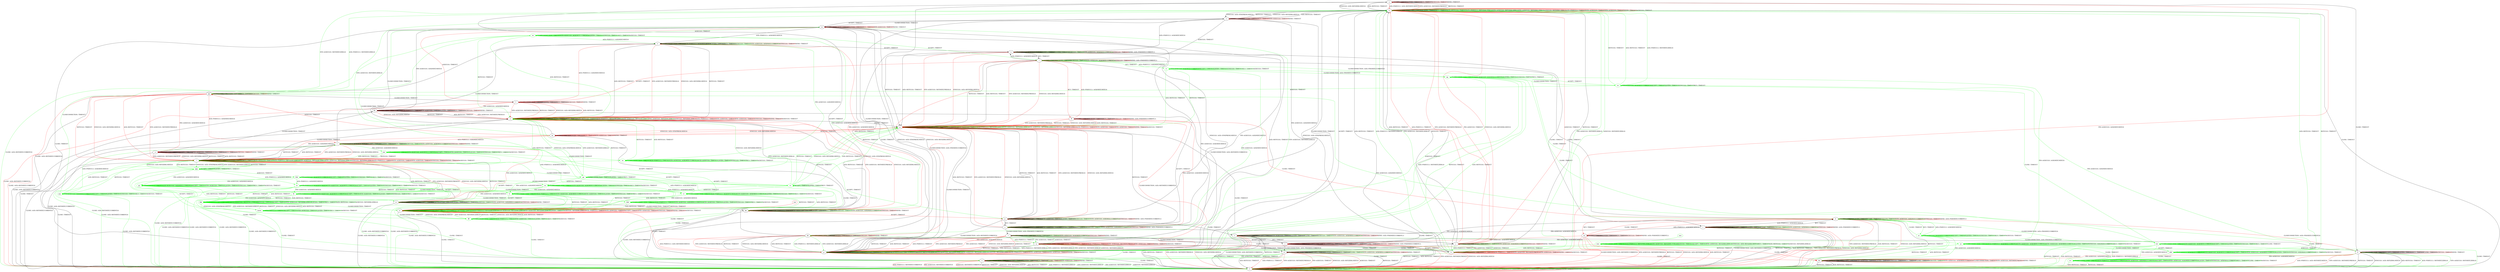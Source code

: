 digraph "" {
	graph ["Incoming time"=0.528439998626709,
		"Outgoing time"=0.7380566596984863,
		Output="{'States': 67, 'Transitions': 925, 'Filename': '../results/tcp_rerun/TCP_Windows8_Server-TCP_Linux_Server-1.dot'}",
		Reference="{'States': 39, 'Transitions': 495, 'Filename': '../subjects/tcp/TCP_Windows8_Server.dot'}",
		Solver=yices,
		Updated="{'States': 58, 'Transitions': 685, 'Filename': '../subjects/tcp/TCP_Linux_Server.dot'}",
		"f-measure"=0.4959349593495935,
		precision=0.41496598639455784,
		recall=0.6161616161616161
	];
	a -> a	[key=0,
		label="ACCEPT / TIMEOUT"];
	a -> a	[key=1,
		label="LISTEN / TIMEOUT"];
	a -> a	[key=2,
		label="RCV / TIMEOUT"];
	a -> a	[key=3,
		label="ACK(V,V,0) / TIMEOUT"];
	a -> a	[key=4,
		color=red,
		label="SEND / TIMEOUT"];
	a -> b	[key=0,
		label="RST(V,V,0) / TIMEOUT"];
	a -> b	[key=1,
		label="SYN(V,V,0) / ACK+RST(ZERO,NEXT,0)"];
	a -> b	[key=2,
		label="ACK+RST(V,V,0) / TIMEOUT"];
	a -> b	[key=3,
		color=red,
		label="ACK+PSH(V,V,1) / ACK+RST(NEXT,NEXT,0)"];
	a -> b	[key=4,
		color=red,
		label="SYN+ACK(V,V,0) / RST(NEXT,FRESH,0)"];
	a -> h	[key=0,
		color=red,
		label="FIN+ACK(V,V,0) / ACK(NEXT,NEXT,0)"];
	a -> dd	[key=0,
		label="CLOSECONNECTION / TIMEOUT"];
	a -> ll	[key=0,
		label="CLOSE / TIMEOUT"];
	b -> b	[key=0,
		label="RST(V,V,0) / TIMEOUT"];
	b -> b	[key=1,
		label="ACCEPT / TIMEOUT"];
	b -> b	[key=2,
		label="LISTEN / TIMEOUT"];
	b -> b	[key=3,
		label="RCV / TIMEOUT"];
	b -> b	[key=4,
		label="ACK+RST(V,V,0) / TIMEOUT"];
	b -> b	[key=5,
		color=green,
		label="ACK+PSH(V,V,1) / RST(ZERO,ZERO,0)"];
	b -> b	[key=6,
		color=green,
		label="SYN+ACK(V,V,0) / RST(ZERO,ZERO,0)"];
	b -> b	[key=7,
		color=green,
		label="FIN+ACK(V,V,0) / RST(ZERO,ZERO,0)"];
	b -> b	[key=8,
		color=green,
		label="ACK(V,V,0) / RST(ZERO,ZERO,0)"];
	b -> b	[key=9,
		color=red,
		label="ACK+PSH(V,V,1) / TIMEOUT"];
	b -> b	[key=10,
		color=red,
		label="SYN+ACK(V,V,0) / TIMEOUT"];
	b -> b	[key=11,
		color=red,
		label="FIN+ACK(V,V,0) / TIMEOUT"];
	b -> b	[key=12,
		color=red,
		label="SEND / TIMEOUT"];
	b -> b	[key=13,
		color=red,
		label="ACK(V,V,0) / TIMEOUT"];
	b -> o	[key=0,
		label="SYN(V,V,0) / ACK+SYN(FRESH,NEXT,0)"];
	b -> ii	[key=0,
		label="CLOSE / TIMEOUT"];
	b -> jj	[key=0,
		label="CLOSECONNECTION / TIMEOUT"];
	c -> c	[key=0,
		label="CLOSECONNECTION / TIMEOUT"];
	c -> c	[key=1,
		label="LISTEN / TIMEOUT"];
	c -> c	[key=2,
		label="RCV / TIMEOUT"];
	c -> c	[key=3,
		color=green,
		label="SYN+ACK(V,V,0) / ACK(NEXT,CURRENT,0)"];
	c -> c	[key=4,
		color=green,
		label="SYN(V,V,0) / TIMEOUT"];
	c -> c	[key=5,
		color=red,
		label="SEND / TIMEOUT"];
	c -> d	[key=0,
		label="CLOSE / TIMEOUT"];
	c -> j	[key=0,
		label="ACCEPT / TIMEOUT"];
	c -> q	[key=0,
		color=green,
		label="ACK+PSH(V,V,1) / TIMEOUT"];
	c -> q	[key=1,
		color=green,
		label="FIN+ACK(V,V,0) / TIMEOUT"];
	c -> q	[key=2,
		color=green,
		label="ACK(V,V,0) / TIMEOUT"];
	c -> jj	[key=0,
		label="RST(V,V,0) / TIMEOUT"];
	c -> jj	[key=1,
		label="ACK+RST(V,V,0) / TIMEOUT"];
	c -> jj	[key=2,
		color=red,
		label="ACK+PSH(V,V,1) / TIMEOUT"];
	c -> jj	[key=3,
		color=red,
		label="SYN+ACK(V,V,0) / RST(NEXT,FRESH,0)"];
	c -> jj	[key=4,
		color=red,
		label="FIN+ACK(V,V,0) / TIMEOUT"];
	c -> jj	[key=5,
		color=red,
		label="SYN(V,V,0) / ACK+RST(ZERO,NEXT,0)"];
	c -> jj	[key=6,
		color=red,
		label="ACK(V,V,0) / TIMEOUT"];
	d -> d	[key=0,
		label="CLOSECONNECTION / TIMEOUT"];
	d -> d	[key=1,
		label="ACCEPT / TIMEOUT"];
	d -> d	[key=2,
		label="LISTEN / TIMEOUT"];
	d -> d	[key=3,
		label="RCV / TIMEOUT"];
	d -> d	[key=4,
		label="CLOSE / TIMEOUT"];
	d -> d	[key=5,
		color=green,
		label="SYN+ACK(V,V,0) / ACK(NEXT,CURRENT,0)"];
	d -> d	[key=6,
		color=green,
		label="SYN(V,V,0) / TIMEOUT"];
	d -> d	[key=7,
		color=red,
		label="SEND / TIMEOUT"];
	d -> x	[key=0,
		color=green,
		label="ACK+PSH(V,V,1) / TIMEOUT"];
	d -> x	[key=1,
		color=green,
		label="FIN+ACK(V,V,0) / TIMEOUT"];
	d -> x	[key=2,
		color=green,
		label="ACK(V,V,0) / TIMEOUT"];
	d -> ii	[key=0,
		label="RST(V,V,0) / TIMEOUT"];
	d -> ii	[key=1,
		label="ACK+RST(V,V,0) / TIMEOUT"];
	d -> ii	[key=2,
		color=red,
		label="ACK+PSH(V,V,1) / TIMEOUT"];
	d -> ii	[key=3,
		color=red,
		label="SYN+ACK(V,V,0) / RST(NEXT,FRESH,0)"];
	d -> ii	[key=4,
		color=red,
		label="FIN+ACK(V,V,0) / TIMEOUT"];
	d -> ii	[key=5,
		color=red,
		label="SYN(V,V,0) / ACK+RST(ZERO,NEXT,0)"];
	d -> ii	[key=6,
		color=red,
		label="ACK(V,V,0) / TIMEOUT"];
	e -> e	[key=0,
		label="CLOSECONNECTION / TIMEOUT"];
	e -> e	[key=1,
		label="ACK+PSH(V,V,1) / ACK(NEXT,NEXT,0)"];
	e -> e	[key=2,
		label="LISTEN / TIMEOUT"];
	e -> e	[key=3,
		label="RCV / TIMEOUT"];
	e -> e	[key=4,
		label="ACK(V,V,0) / TIMEOUT"];
	e -> e	[key=5,
		color=green,
		label="SYN+ACK(V,V,0) / ACK(NEXT,CURRENT,0)"];
	e -> e	[key=6,
		color=green,
		label="SYN(V,V,0) / TIMEOUT"];
	e -> e	[key=7,
		color=red,
		label="SEND / TIMEOUT"];
	e -> u	[key=0,
		label="ACCEPT / TIMEOUT"];
	e -> y	[key=0,
		label="RST(V,V,0) / TIMEOUT"];
	e -> y	[key=1,
		label="ACK+RST(V,V,0) / TIMEOUT"];
	e -> y	[key=2,
		color=red,
		label="SYN+ACK(V,V,0) / RST(NEXT,FRESH,0)"];
	e -> y	[key=3,
		color=red,
		label="SYN(V,V,0) / ACK+RST(ZERO,NEXT,0)"];
	e -> ii	[key=0,
		label="CLOSE / ACK+RST(NEXT,CURRENT,0)"];
	e -> kk	[key=0,
		color=red,
		label="FIN+ACK(V,V,0) / ACK(NEXT,NEXT,0)"];
	oo	[color=green];
	e -> oo	[key=0,
		color=green,
		label="FIN+ACK(V,V,0) / ACK(NEXT,NEXT,0)"];
	f -> e	[key=0,
		color=red,
		label="ACK+PSH(V,V,1) / ACK(NEXT,NEXT,0)"];
	f -> f	[key=0,
		label="CLOSECONNECTION / TIMEOUT"];
	f -> f	[key=1,
		label="LISTEN / TIMEOUT"];
	f -> f	[key=2,
		label="RCV / TIMEOUT"];
	f -> f	[key=3,
		label="ACK(V,V,0) / TIMEOUT"];
	f -> f	[key=4,
		color=red,
		label="SEND / TIMEOUT"];
	f -> i	[key=0,
		color=red,
		label="ACCEPT / TIMEOUT"];
	f -> y	[key=0,
		color=red,
		label="SYN+ACK(V,V,0) / RST(NEXT,FRESH,0)"];
	f -> y	[key=1,
		color=red,
		label="RST(V,V,0) / TIMEOUT"];
	f -> y	[key=2,
		color=red,
		label="SYN(V,V,0) / ACK+RST(ZERO,NEXT,0)"];
	f -> y	[key=3,
		color=red,
		label="ACK+RST(V,V,0) / TIMEOUT"];
	f -> bb	[key=0,
		color=red,
		label="FIN+ACK(V,V,0) / ACK(NEXT,NEXT,0)"];
	f -> ii	[key=0,
		color=red,
		label="CLOSE / ACK+RST(NEXT,CURRENT,0)"];
	g -> g	[key=0,
		label="RST(V,V,0) / TIMEOUT"];
	g -> g	[key=1,
		label="ACCEPT / TIMEOUT"];
	g -> g	[key=2,
		label="LISTEN / TIMEOUT"];
	g -> g	[key=3,
		label="RCV / TIMEOUT"];
	g -> g	[key=4,
		label="ACK+RST(V,V,0) / TIMEOUT"];
	g -> g	[key=5,
		color=green,
		label="ACK+PSH(V,V,1) / RST(ZERO,ZERO,0)"];
	g -> g	[key=6,
		color=green,
		label="SYN+ACK(V,V,0) / RST(ZERO,ZERO,0)"];
	g -> g	[key=7,
		color=green,
		label="FIN+ACK(V,V,0) / RST(ZERO,ZERO,0)"];
	g -> g	[key=8,
		color=green,
		label="ACK(V,V,0) / RST(ZERO,ZERO,0)"];
	g -> g	[key=9,
		color=red,
		label="ACK+PSH(V,V,1) / TIMEOUT"];
	g -> g	[key=10,
		color=red,
		label="SYN+ACK(V,V,0) / TIMEOUT"];
	g -> g	[key=11,
		color=red,
		label="FIN+ACK(V,V,0) / TIMEOUT"];
	g -> g	[key=12,
		color=red,
		label="SEND / TIMEOUT"];
	g -> g	[key=13,
		color=red,
		label="ACK(V,V,0) / TIMEOUT"];
	g -> ee	[key=0,
		color=red,
		label="SYN(V,V,0) / ACK+SYN(FRESH,NEXT,0)"];
	g -> ii	[key=0,
		label="CLOSE / TIMEOUT"];
	g -> jj	[key=0,
		label="CLOSECONNECTION / TIMEOUT"];
	ss	[color=green];
	g -> ss	[key=0,
		color=green,
		label="SYN(V,V,0) / ACK+SYN(FRESH,NEXT,0)"];
	h -> b	[key=0,
		label="RST(V,V,0) / TIMEOUT"];
	h -> b	[key=1,
		label="ACK+RST(V,V,0) / TIMEOUT"];
	h -> b	[key=2,
		color=green,
		label="ACK+PSH(V,V,1) / RST(NEXT,ZERO,0)"];
	h -> b	[key=3,
		color=green,
		label="SYN+ACK(V,V,0) / RST(NEXT,ZERO,0)"];
	h -> b	[key=4,
		color=green,
		label="FIN+ACK(V,V,0) / RST(NEXT,ZERO,0)"];
	h -> b	[key=5,
		color=green,
		label="ACK(V,V,0) / RST(NEXT,ZERO,0)"];
	h -> h	[key=0,
		label="ACCEPT / TIMEOUT"];
	h -> h	[key=1,
		label="LISTEN / TIMEOUT"];
	h -> h	[key=2,
		label="RCV / TIMEOUT"];
	h -> h	[key=3,
		color=red,
		label="ACK+PSH(V,V,1) / TIMEOUT"];
	h -> h	[key=4,
		color=red,
		label="SYN+ACK(V,V,0) / RST(NEXT,FRESH,0)"];
	h -> h	[key=5,
		color=red,
		label="FIN+ACK(V,V,0) / TIMEOUT"];
	h -> h	[key=6,
		color=red,
		label="SEND / TIMEOUT"];
	h -> h	[key=7,
		color=red,
		label="ACK(V,V,0) / TIMEOUT"];
	h -> o	[key=0,
		label="SYN(V,V,0) / ACK+SYN(FRESH,NEXT,0)"];
	h -> q	[key=0,
		label="CLOSECONNECTION / TIMEOUT"];
	h -> x	[key=0,
		color=green,
		label="CLOSE / TIMEOUT"];
	h -> hh	[key=0,
		color=red,
		label="CLOSE / TIMEOUT"];
	i -> g	[key=0,
		label="RST(V,V,0) / TIMEOUT"];
	i -> g	[key=1,
		label="ACK+RST(V,V,0) / TIMEOUT"];
	i -> g	[key=2,
		color=red,
		label="SYN+ACK(V,V,0) / RST(NEXT,FRESH,0)"];
	i -> g	[key=3,
		color=red,
		label="SYN(V,V,0) / ACK+RST(ZERO,NEXT,0)"];
	i -> i	[key=0,
		label="ACCEPT / TIMEOUT"];
	i -> i	[key=1,
		label="LISTEN / TIMEOUT"];
	i -> i	[key=2,
		label="ACK(V,V,0) / TIMEOUT"];
	i -> i	[key=3,
		color=green,
		label="SYN+ACK(V,V,0) / ACK(NEXT,CURRENT,0)"];
	i -> i	[key=4,
		color=green,
		label="SYN(V,V,0) / TIMEOUT"];
	i -> i	[key=5,
		color=red,
		label="SEND / ACK+PSH(NEXT,CURRENT,1)"];
	i -> k	[key=0,
		label="CLOSE / TIMEOUT"];
	i -> s	[key=0,
		label="FIN+ACK(V,V,0) / ACK(NEXT,NEXT,0)"];
	i -> u	[key=0,
		label="ACK+PSH(V,V,1) / ACK(NEXT,NEXT,0)"];
	i -> dd	[key=0,
		color=red,
		label="CLOSECONNECTION / ACK+FIN(NEXT,CURRENT,0)"];
	i -> ff	[key=0,
		color=red,
		label="RCV / TIMEOUT"];
	qq	[color=green];
	i -> qq	[key=0,
		color=green,
		label="CLOSECONNECTION / ACK+FIN(NEXT,CURRENT,0)"];
	rr	[color=green];
	i -> rr	[key=0,
		color=green,
		label="RCV / TIMEOUT"];
	j -> b	[key=0,
		label="RST(V,V,0) / TIMEOUT"];
	j -> b	[key=1,
		label="ACK+RST(V,V,0) / TIMEOUT"];
	j -> b	[key=2,
		color=red,
		label="ACK+PSH(V,V,1) / TIMEOUT"];
	j -> b	[key=3,
		color=red,
		label="SYN+ACK(V,V,0) / RST(NEXT,FRESH,0)"];
	j -> b	[key=4,
		color=red,
		label="FIN+ACK(V,V,0) / TIMEOUT"];
	j -> b	[key=5,
		color=red,
		label="SYN(V,V,0) / ACK+RST(ZERO,NEXT,0)"];
	j -> b	[key=6,
		color=red,
		label="ACK(V,V,0) / TIMEOUT"];
	j -> c	[key=0,
		label="CLOSECONNECTION / TIMEOUT"];
	j -> d	[key=0,
		label="CLOSE / TIMEOUT"];
	j -> h	[key=0,
		color=green,
		label="ACK+PSH(V,V,1) / TIMEOUT"];
	j -> h	[key=1,
		color=green,
		label="FIN+ACK(V,V,0) / TIMEOUT"];
	j -> h	[key=2,
		color=green,
		label="ACK(V,V,0) / TIMEOUT"];
	j -> j	[key=0,
		label="ACCEPT / TIMEOUT"];
	j -> j	[key=1,
		label="LISTEN / TIMEOUT"];
	j -> j	[key=2,
		label="RCV / TIMEOUT"];
	j -> j	[key=3,
		color=green,
		label="SYN+ACK(V,V,0) / ACK(NEXT,CURRENT,0)"];
	j -> j	[key=4,
		color=green,
		label="SYN(V,V,0) / TIMEOUT"];
	j -> j	[key=5,
		color=red,
		label="SEND / TIMEOUT"];
	k -> k	[key=0,
		label="ACCEPT / TIMEOUT"];
	k -> k	[key=1,
		label="LISTEN / TIMEOUT"];
	k -> k	[key=2,
		label="CLOSE / TIMEOUT"];
	k -> k	[key=3,
		label="ACK(V,V,0) / TIMEOUT"];
	k -> k	[key=4,
		color=green,
		label="SYN+ACK(V,V,0) / ACK(NEXT,CURRENT,0)"];
	k -> k	[key=5,
		color=green,
		label="SYN(V,V,0) / TIMEOUT"];
	k -> k	[key=6,
		color=red,
		label="SEND / ACK+PSH(NEXT,CURRENT,1)"];
	k -> r	[key=0,
		label="ACK+PSH(V,V,1) / ACK(NEXT,NEXT,0)"];
	k -> z	[key=0,
		label="FIN+ACK(V,V,0) / ACK(NEXT,NEXT,0)"];
	k -> aa	[key=0,
		color=red,
		label="RCV / TIMEOUT"];
	k -> ii	[key=0,
		label="RST(V,V,0) / TIMEOUT"];
	k -> ii	[key=1,
		label="ACK+RST(V,V,0) / TIMEOUT"];
	k -> ii	[key=2,
		color=red,
		label="SYN+ACK(V,V,0) / RST(NEXT,FRESH,0)"];
	k -> ii	[key=3,
		color=red,
		label="SYN(V,V,0) / ACK+RST(ZERO,NEXT,0)"];
	k -> ll	[key=0,
		color=red,
		label="CLOSECONNECTION / ACK+FIN(NEXT,CURRENT,0)"];
	ww	[color=green];
	k -> ww	[key=0,
		color=green,
		label="CLOSECONNECTION / ACK+FIN(NEXT,CURRENT,0)"];
	zz	[color=green];
	k -> zz	[key=0,
		color=green,
		label="RCV / TIMEOUT"];
	l -> l	[key=0,
		label="RST(V,V,0) / TIMEOUT"];
	l -> l	[key=1,
		label="ACCEPT / TIMEOUT"];
	l -> l	[key=2,
		label="LISTEN / TIMEOUT"];
	l -> l	[key=3,
		label="RCV / TIMEOUT"];
	l -> l	[key=4,
		label="ACK+RST(V,V,0) / TIMEOUT"];
	l -> l	[key=5,
		color=green,
		label="ACK+PSH(V,V,1) / RST(ZERO,ZERO,0)"];
	l -> l	[key=6,
		color=green,
		label="SYN+ACK(V,V,0) / RST(ZERO,ZERO,0)"];
	l -> l	[key=7,
		color=green,
		label="FIN+ACK(V,V,0) / RST(ZERO,ZERO,0)"];
	l -> l	[key=8,
		color=green,
		label="ACK(V,V,0) / RST(ZERO,ZERO,0)"];
	l -> l	[key=9,
		color=red,
		label="ACK+PSH(V,V,1) / TIMEOUT"];
	l -> l	[key=10,
		color=red,
		label="SYN+ACK(V,V,0) / TIMEOUT"];
	l -> l	[key=11,
		color=red,
		label="FIN+ACK(V,V,0) / TIMEOUT"];
	l -> l	[key=12,
		color=red,
		label="SYN(V,V,0) / TIMEOUT"];
	l -> l	[key=13,
		color=red,
		label="SEND / TIMEOUT"];
	l -> l	[key=14,
		color=red,
		label="ACK(V,V,0) / TIMEOUT"];
	l -> y	[key=0,
		label="CLOSECONNECTION / TIMEOUT"];
	l -> ii	[key=0,
		label="CLOSE / TIMEOUT"];
	ggg	[color=green];
	l -> ggg	[key=0,
		color=green,
		label="SYN(V,V,0) / ACK+SYN(FRESH,NEXT,0)"];
	m -> e	[key=0,
		label="ACK+PSH(V,V,1) / ACK(NEXT,NEXT,0)"];
	m -> f	[key=0,
		color=red,
		label="ACK(V,V,0) / TIMEOUT"];
	m -> m	[key=0,
		label="CLOSECONNECTION / TIMEOUT"];
	m -> m	[key=1,
		label="LISTEN / TIMEOUT"];
	m -> m	[key=2,
		label="RCV / TIMEOUT"];
	m -> m	[key=3,
		color=red,
		label="SYN+ACK(V,V,0) / TIMEOUT"];
	m -> m	[key=4,
		color=red,
		label="SEND / TIMEOUT"];
	m -> o	[key=0,
		label="ACCEPT / TIMEOUT"];
	m -> x	[key=0,
		label="CLOSE / TIMEOUT"];
	m -> bb	[key=0,
		label="FIN+ACK(V,V,0) / ACK(NEXT,NEXT,0)"];
	m -> jj	[key=0,
		label="RST(V,V,0) / TIMEOUT"];
	m -> jj	[key=1,
		label="SYN(V,V,0) / ACK+RST(ZERO,NEXT,0)"];
	m -> jj	[key=2,
		label="ACK+RST(V,V,0) / TIMEOUT"];
	m -> jj	[key=3,
		color=green,
		label="SYN+ACK(V,V,0) / RST(NEXT,ZERO,0)"];
	nn	[color=green];
	m -> nn	[key=0,
		color=green,
		label="ACK(V,V,0) / TIMEOUT"];
	n -> l	[key=0,
		label="RST(V,V,0) / TIMEOUT"];
	n -> l	[key=1,
		label="ACK+RST(V,V,0) / TIMEOUT"];
	n -> l	[key=2,
		color=red,
		label="SYN+ACK(V,V,0) / RST(NEXT,FRESH,0)"];
	n -> l	[key=3,
		color=red,
		label="SYN(V,V,0) / ACK+RST(ZERO,NEXT,0)"];
	n -> n	[key=0,
		label="ACK+PSH(V,V,1) / TIMEOUT"];
	n -> n	[key=1,
		label="ACCEPT / TIMEOUT"];
	n -> n	[key=2,
		label="FIN+ACK(V,V,0) / TIMEOUT"];
	n -> n	[key=3,
		label="LISTEN / TIMEOUT"];
	n -> n	[key=4,
		label="RCV / TIMEOUT"];
	n -> n	[key=5,
		label="ACK(V,V,0) / TIMEOUT"];
	n -> n	[key=6,
		color=red,
		label="SEND / TIMEOUT"];
	n -> bb	[key=0,
		label="CLOSECONNECTION / TIMEOUT"];
	n -> ii	[key=0,
		label="CLOSE / ACK+RST(NEXT,CURRENT,0)"];
	o -> b	[key=0,
		label="RST(V,V,0) / TIMEOUT"];
	o -> b	[key=1,
		label="SYN(V,V,0) / ACK+RST(ZERO,NEXT,0)"];
	o -> b	[key=2,
		label="ACK+RST(V,V,0) / TIMEOUT"];
	o -> i	[key=0,
		label="ACK(V,V,0) / TIMEOUT"];
	o -> m	[key=0,
		label="CLOSECONNECTION / TIMEOUT"];
	o -> o	[key=0,
		label="ACCEPT / TIMEOUT"];
	o -> o	[key=1,
		label="LISTEN / TIMEOUT"];
	o -> o	[key=2,
		label="RCV / TIMEOUT"];
	o -> o	[key=3,
		color=red,
		label="SYN+ACK(V,V,0) / TIMEOUT"];
	o -> o	[key=4,
		color=red,
		label="SEND / TIMEOUT"];
	o -> s	[key=0,
		label="FIN+ACK(V,V,0) / ACK(NEXT,NEXT,0)"];
	o -> u	[key=0,
		label="ACK+PSH(V,V,1) / ACK(NEXT,NEXT,0)"];
	o -> x	[key=0,
		label="CLOSE / TIMEOUT"];
	p -> g	[key=0,
		label="RST(V,V,0) / TIMEOUT"];
	p -> g	[key=1,
		label="ACK+RST(V,V,0) / TIMEOUT"];
	p -> g	[key=2,
		color=red,
		label="SYN+ACK(V,V,0) / RST(NEXT,FRESH,0)"];
	p -> g	[key=3,
		color=red,
		label="SYN(V,V,0) / ACK+RST(ZERO,NEXT,0)"];
	p -> p	[key=0,
		label="ACK+PSH(V,V,1) / TIMEOUT"];
	p -> p	[key=1,
		label="ACCEPT / TIMEOUT"];
	p -> p	[key=2,
		label="FIN+ACK(V,V,0) / TIMEOUT"];
	p -> p	[key=3,
		label="LISTEN / TIMEOUT"];
	p -> p	[key=4,
		label="ACK(V,V,0) / TIMEOUT"];
	p -> p	[key=5,
		color=green,
		label="SYN+ACK(V,V,0) / ACK(NEXT,CURRENT,0)"];
	p -> p	[key=6,
		color=green,
		label="SYN(V,V,0) / TIMEOUT"];
	p -> p	[key=7,
		color=red,
		label="SEND / ACK+PSH(NEXT,CURRENT,1)"];
	p -> s	[key=0,
		label="RCV / TIMEOUT"];
	p -> t	[key=0,
		label="CLOSE / TIMEOUT"];
	p -> jj	[key=0,
		label="CLOSECONNECTION / ACK+RST(NEXT,CURRENT,0)"];
	q -> h	[key=0,
		label="ACCEPT / TIMEOUT"];
	q -> m	[key=0,
		label="SYN(V,V,0) / ACK+SYN(FRESH,NEXT,0)"];
	q -> q	[key=0,
		label="CLOSECONNECTION / TIMEOUT"];
	q -> q	[key=1,
		label="LISTEN / TIMEOUT"];
	q -> q	[key=2,
		label="RCV / TIMEOUT"];
	q -> q	[key=3,
		color=red,
		label="ACK+PSH(V,V,1) / TIMEOUT"];
	q -> q	[key=4,
		color=red,
		label="SYN+ACK(V,V,0) / RST(NEXT,FRESH,0)"];
	q -> q	[key=5,
		color=red,
		label="FIN+ACK(V,V,0) / TIMEOUT"];
	q -> q	[key=6,
		color=red,
		label="SEND / TIMEOUT"];
	q -> q	[key=7,
		color=red,
		label="ACK(V,V,0) / TIMEOUT"];
	q -> x	[key=0,
		color=green,
		label="CLOSE / TIMEOUT"];
	q -> hh	[key=0,
		color=red,
		label="CLOSE / TIMEOUT"];
	q -> jj	[key=0,
		label="RST(V,V,0) / TIMEOUT"];
	q -> jj	[key=1,
		label="ACK+RST(V,V,0) / TIMEOUT"];
	q -> jj	[key=2,
		color=green,
		label="ACK+PSH(V,V,1) / RST(NEXT,ZERO,0)"];
	q -> jj	[key=3,
		color=green,
		label="SYN+ACK(V,V,0) / RST(NEXT,ZERO,0)"];
	q -> jj	[key=4,
		color=green,
		label="FIN+ACK(V,V,0) / RST(NEXT,ZERO,0)"];
	q -> jj	[key=5,
		color=green,
		label="ACK(V,V,0) / RST(NEXT,ZERO,0)"];
	r -> k	[key=0,
		label="RCV / TIMEOUT"];
	r -> r	[key=0,
		label="ACK+PSH(V,V,1) / ACK(NEXT,NEXT,0)"];
	r -> r	[key=1,
		label="ACCEPT / TIMEOUT"];
	r -> r	[key=2,
		label="LISTEN / TIMEOUT"];
	r -> r	[key=3,
		label="CLOSE / TIMEOUT"];
	r -> r	[key=4,
		label="ACK(V,V,0) / TIMEOUT"];
	r -> r	[key=5,
		color=green,
		label="SYN+ACK(V,V,0) / ACK(NEXT,CURRENT,0)"];
	r -> r	[key=6,
		color=green,
		label="SYN(V,V,0) / TIMEOUT"];
	r -> r	[key=7,
		color=red,
		label="SEND / ACK+PSH(NEXT,CURRENT,1)"];
	r -> t	[key=0,
		label="FIN+ACK(V,V,0) / ACK(NEXT,NEXT,0)"];
	r -> ii	[key=0,
		label="CLOSECONNECTION / ACK+RST(NEXT,CURRENT,0)"];
	r -> ii	[key=1,
		label="RST(V,V,0) / TIMEOUT"];
	r -> ii	[key=2,
		label="ACK+RST(V,V,0) / TIMEOUT"];
	r -> ii	[key=3,
		color=red,
		label="SYN+ACK(V,V,0) / RST(NEXT,FRESH,0)"];
	r -> ii	[key=4,
		color=red,
		label="SYN(V,V,0) / ACK+RST(ZERO,NEXT,0)"];
	s -> c	[key=0,
		label="CLOSECONNECTION / ACK+FIN(NEXT,CURRENT,0)"];
	s -> g	[key=0,
		label="RST(V,V,0) / TIMEOUT"];
	s -> g	[key=1,
		label="ACK+RST(V,V,0) / TIMEOUT"];
	s -> g	[key=2,
		color=red,
		label="SYN+ACK(V,V,0) / RST(NEXT,FRESH,0)"];
	s -> g	[key=3,
		color=red,
		label="SYN(V,V,0) / ACK+RST(ZERO,NEXT,0)"];
	s -> s	[key=0,
		label="ACK+PSH(V,V,1) / TIMEOUT"];
	s -> s	[key=1,
		label="ACCEPT / TIMEOUT"];
	s -> s	[key=2,
		label="FIN+ACK(V,V,0) / TIMEOUT"];
	s -> s	[key=3,
		label="LISTEN / TIMEOUT"];
	s -> s	[key=4,
		label="RCV / TIMEOUT"];
	s -> s	[key=5,
		label="ACK(V,V,0) / TIMEOUT"];
	s -> s	[key=6,
		color=green,
		label="SYN+ACK(V,V,0) / ACK(NEXT,CURRENT,0)"];
	s -> s	[key=7,
		color=green,
		label="SYN(V,V,0) / TIMEOUT"];
	s -> s	[key=8,
		color=red,
		label="SEND / ACK+PSH(NEXT,CURRENT,1)"];
	s -> z	[key=0,
		label="CLOSE / TIMEOUT"];
	t -> t	[key=0,
		label="ACK+PSH(V,V,1) / TIMEOUT"];
	t -> t	[key=1,
		label="ACCEPT / TIMEOUT"];
	t -> t	[key=2,
		label="FIN+ACK(V,V,0) / TIMEOUT"];
	t -> t	[key=3,
		label="LISTEN / TIMEOUT"];
	t -> t	[key=4,
		label="CLOSE / TIMEOUT"];
	t -> t	[key=5,
		label="ACK(V,V,0) / TIMEOUT"];
	t -> t	[key=6,
		color=green,
		label="SYN+ACK(V,V,0) / ACK(NEXT,CURRENT,0)"];
	t -> t	[key=7,
		color=green,
		label="SYN(V,V,0) / TIMEOUT"];
	t -> t	[key=8,
		color=red,
		label="SEND / ACK+PSH(NEXT,CURRENT,1)"];
	t -> z	[key=0,
		label="RCV / TIMEOUT"];
	t -> ii	[key=0,
		label="CLOSECONNECTION / ACK+RST(NEXT,CURRENT,0)"];
	t -> ii	[key=1,
		label="RST(V,V,0) / TIMEOUT"];
	t -> ii	[key=2,
		label="ACK+RST(V,V,0) / TIMEOUT"];
	t -> ii	[key=3,
		color=red,
		label="SYN+ACK(V,V,0) / RST(NEXT,FRESH,0)"];
	t -> ii	[key=4,
		color=red,
		label="SYN(V,V,0) / ACK+RST(ZERO,NEXT,0)"];
	u -> g	[key=0,
		label="RST(V,V,0) / TIMEOUT"];
	u -> g	[key=1,
		label="ACK+RST(V,V,0) / TIMEOUT"];
	u -> g	[key=2,
		color=red,
		label="SYN+ACK(V,V,0) / RST(NEXT,FRESH,0)"];
	u -> g	[key=3,
		color=red,
		label="SYN(V,V,0) / ACK+RST(ZERO,NEXT,0)"];
	u -> i	[key=0,
		label="RCV / TIMEOUT"];
	u -> p	[key=0,
		label="FIN+ACK(V,V,0) / ACK(NEXT,NEXT,0)"];
	u -> r	[key=0,
		label="CLOSE / TIMEOUT"];
	u -> u	[key=0,
		label="ACK+PSH(V,V,1) / ACK(NEXT,NEXT,0)"];
	u -> u	[key=1,
		label="ACCEPT / TIMEOUT"];
	u -> u	[key=2,
		label="LISTEN / TIMEOUT"];
	u -> u	[key=3,
		label="ACK(V,V,0) / TIMEOUT"];
	u -> u	[key=4,
		color=green,
		label="SYN+ACK(V,V,0) / ACK(NEXT,CURRENT,0)"];
	u -> u	[key=5,
		color=green,
		label="SYN(V,V,0) / TIMEOUT"];
	u -> u	[key=6,
		color=red,
		label="SEND / ACK+PSH(NEXT,CURRENT,1)"];
	u -> jj	[key=0,
		label="CLOSECONNECTION / ACK+RST(NEXT,CURRENT,0)"];
	v -> e	[key=0,
		label="CLOSECONNECTION / TIMEOUT"];
	v -> l	[key=0,
		label="RST(V,V,0) / TIMEOUT"];
	v -> l	[key=1,
		label="ACK+RST(V,V,0) / TIMEOUT"];
	v -> l	[key=2,
		color=red,
		label="SYN+ACK(V,V,0) / RST(NEXT,FRESH,0)"];
	v -> l	[key=3,
		color=red,
		label="SYN(V,V,0) / ACK+RST(ZERO,NEXT,0)"];
	v -> v	[key=0,
		label="ACK+PSH(V,V,1) / ACK(NEXT,NEXT,0)"];
	v -> v	[key=1,
		label="ACCEPT / TIMEOUT"];
	v -> v	[key=2,
		label="LISTEN / TIMEOUT"];
	v -> v	[key=3,
		label="RCV / TIMEOUT"];
	v -> v	[key=4,
		label="ACK(V,V,0) / TIMEOUT"];
	v -> v	[key=5,
		color=green,
		label="SYN+ACK(V,V,0) / ACK(NEXT,CURRENT,0)"];
	v -> v	[key=6,
		color=green,
		label="SYN(V,V,0) / TIMEOUT"];
	v -> v	[key=7,
		color=red,
		label="SEND / TIMEOUT"];
	v -> cc	[key=0,
		color=red,
		label="FIN+ACK(V,V,0) / ACK(NEXT,NEXT,0)"];
	v -> ii	[key=0,
		label="CLOSE / ACK+RST(NEXT,CURRENT,0)"];
	eee	[color=green];
	v -> eee	[key=0,
		color=green,
		label="FIN+ACK(V,V,0) / ACK(NEXT,NEXT,0)"];
	w -> l	[key=0,
		color=green,
		label="ACCEPT / TIMEOUT"];
	w -> w	[key=0,
		label="CLOSECONNECTION / TIMEOUT"];
	w -> w	[key=1,
		label="RST(V,V,0) / TIMEOUT"];
	w -> w	[key=2,
		label="RCV / TIMEOUT"];
	w -> w	[key=3,
		label="ACK+RST(V,V,0) / TIMEOUT"];
	w -> w	[key=4,
		color=green,
		label="ACK+PSH(V,V,1) / RST(ZERO,ZERO,0)"];
	w -> w	[key=5,
		color=green,
		label="SYN+ACK(V,V,0) / RST(ZERO,ZERO,0)"];
	w -> w	[key=6,
		color=green,
		label="FIN+ACK(V,V,0) / RST(ZERO,ZERO,0)"];
	w -> w	[key=7,
		color=green,
		label="LISTEN / TIMEOUT"];
	w -> w	[key=8,
		color=green,
		label="ACK(V,V,0) / RST(ZERO,ZERO,0)"];
	w -> w	[key=9,
		color=red,
		label="ACK+PSH(V,V,1) / TIMEOUT"];
	w -> w	[key=10,
		color=red,
		label="SYN+ACK(V,V,0) / TIMEOUT"];
	w -> w	[key=11,
		color=red,
		label="ACCEPT / TIMEOUT"];
	w -> w	[key=12,
		color=red,
		label="FIN+ACK(V,V,0) / TIMEOUT"];
	w -> w	[key=13,
		color=red,
		label="SYN(V,V,0) / TIMEOUT"];
	w -> w	[key=14,
		color=red,
		label="SEND / TIMEOUT"];
	w -> w	[key=15,
		color=red,
		label="ACK(V,V,0) / TIMEOUT"];
	w -> ii	[key=0,
		label="CLOSE / TIMEOUT"];
	w -> jj	[key=0,
		color=red,
		label="LISTEN / TIMEOUT"];
	fff	[color=green];
	w -> fff	[key=0,
		color=green,
		label="SYN(V,V,0) / ACK+SYN(FRESH,NEXT,0)"];
	x -> x	[key=0,
		label="CLOSECONNECTION / TIMEOUT"];
	x -> x	[key=1,
		label="ACCEPT / TIMEOUT"];
	x -> x	[key=2,
		label="LISTEN / TIMEOUT"];
	x -> x	[key=3,
		label="RCV / TIMEOUT"];
	x -> x	[key=4,
		label="CLOSE / TIMEOUT"];
	x -> x	[key=5,
		color=red,
		label="SYN+ACK(V,V,0) / TIMEOUT"];
	x -> x	[key=6,
		color=red,
		label="SEND / TIMEOUT"];
	x -> ii	[key=0,
		label="RST(V,V,0) / TIMEOUT"];
	x -> ii	[key=1,
		label="SYN(V,V,0) / ACK+RST(ZERO,NEXT,0)"];
	x -> ii	[key=2,
		label="ACK+RST(V,V,0) / TIMEOUT"];
	x -> ii	[key=3,
		color=green,
		label="ACK+PSH(V,V,1) / RST(NEXT,ZERO,0)"];
	x -> ii	[key=4,
		color=green,
		label="SYN+ACK(V,V,0) / RST(NEXT,ZERO,0)"];
	x -> ii	[key=5,
		color=green,
		label="FIN+ACK(V,V,0) / RST(NEXT,ZERO,0)"];
	x -> ii	[key=6,
		color=green,
		label="ACK(V,V,0) / RST(NEXT,ZERO,0)"];
	x -> ii	[key=7,
		color=red,
		label="ACK+PSH(V,V,1) / RST(NEXT,CURRENT,0)"];
	x -> ii	[key=8,
		color=red,
		label="FIN+ACK(V,V,0) / RST(NEXT,CURRENT,0)"];
	x -> ii	[key=9,
		color=red,
		label="ACK(V,V,0) / RST(NEXT,CURRENT,0)"];
	y -> g	[key=0,
		label="ACCEPT / TIMEOUT"];
	y -> y	[key=0,
		label="CLOSECONNECTION / TIMEOUT"];
	y -> y	[key=1,
		label="RST(V,V,0) / TIMEOUT"];
	y -> y	[key=2,
		label="LISTEN / TIMEOUT"];
	y -> y	[key=3,
		label="RCV / TIMEOUT"];
	y -> y	[key=4,
		label="ACK+RST(V,V,0) / TIMEOUT"];
	y -> y	[key=5,
		color=green,
		label="ACK+PSH(V,V,1) / RST(ZERO,ZERO,0)"];
	y -> y	[key=6,
		color=green,
		label="SYN+ACK(V,V,0) / RST(ZERO,ZERO,0)"];
	y -> y	[key=7,
		color=green,
		label="FIN+ACK(V,V,0) / RST(ZERO,ZERO,0)"];
	y -> y	[key=8,
		color=green,
		label="ACK(V,V,0) / RST(ZERO,ZERO,0)"];
	y -> y	[key=9,
		color=red,
		label="ACK+PSH(V,V,1) / TIMEOUT"];
	y -> y	[key=10,
		color=red,
		label="SYN+ACK(V,V,0) / TIMEOUT"];
	y -> y	[key=11,
		color=red,
		label="FIN+ACK(V,V,0) / TIMEOUT"];
	y -> y	[key=12,
		color=red,
		label="SYN(V,V,0) / TIMEOUT"];
	y -> y	[key=13,
		color=red,
		label="SEND / TIMEOUT"];
	y -> y	[key=14,
		color=red,
		label="ACK(V,V,0) / TIMEOUT"];
	y -> ii	[key=0,
		label="CLOSE / TIMEOUT"];
	pp	[color=green];
	y -> pp	[key=0,
		color=green,
		label="SYN(V,V,0) / ACK+SYN(FRESH,NEXT,0)"];
	z -> d	[key=0,
		label="CLOSECONNECTION / ACK+FIN(NEXT,CURRENT,0)"];
	z -> z	[key=0,
		label="ACK+PSH(V,V,1) / TIMEOUT"];
	z -> z	[key=1,
		label="ACCEPT / TIMEOUT"];
	z -> z	[key=2,
		label="FIN+ACK(V,V,0) / TIMEOUT"];
	z -> z	[key=3,
		label="LISTEN / TIMEOUT"];
	z -> z	[key=4,
		label="RCV / TIMEOUT"];
	z -> z	[key=5,
		label="CLOSE / TIMEOUT"];
	z -> z	[key=6,
		label="ACK(V,V,0) / TIMEOUT"];
	z -> z	[key=7,
		color=red,
		label="SEND / ACK+PSH(NEXT,CURRENT,1)"];
	z -> ii	[key=0,
		label="RST(V,V,0) / TIMEOUT"];
	z -> ii	[key=1,
		label="ACK+RST(V,V,0) / TIMEOUT"];
	z -> ii	[key=2,
		color=red,
		label="SYN+ACK(V,V,0) / RST(NEXT,FRESH,0)"];
	z -> ii	[key=3,
		color=red,
		label="SYN(V,V,0) / ACK+RST(ZERO,NEXT,0)"];
	aa -> k	[key=0,
		color=red,
		label="ACK+PSH(V,V,1) / ACK(NEXT,NEXT,0)"];
	aa -> k	[key=1,
		color=red,
		label="CLOSE / TIMEOUT"];
	aa -> z	[key=0,
		color=red,
		label="FIN+ACK(V,V,0) / ACK(NEXT,NEXT,0)"];
	aa -> aa	[key=0,
		label="ACCEPT / TIMEOUT"];
	aa -> aa	[key=1,
		label="LISTEN / TIMEOUT"];
	aa -> aa	[key=2,
		label="RCV / TIMEOUT"];
	aa -> aa	[key=3,
		label="ACK(V,V,0) / TIMEOUT"];
	aa -> aa	[key=4,
		color=red,
		label="SEND / ACK+PSH(NEXT,CURRENT,1)"];
	aa -> ii	[key=0,
		color=red,
		label="CLOSECONNECTION / ACK+RST(NEXT,CURRENT,0)"];
	aa -> ii	[key=1,
		color=red,
		label="SYN+ACK(V,V,0) / RST(NEXT,FRESH,0)"];
	aa -> ii	[key=2,
		color=red,
		label="RST(V,V,0) / TIMEOUT"];
	aa -> ii	[key=3,
		color=red,
		label="SYN(V,V,0) / ACK+RST(ZERO,NEXT,0)"];
	aa -> ii	[key=4,
		color=red,
		label="ACK+RST(V,V,0) / TIMEOUT"];
	bb -> s	[key=0,
		label="ACCEPT / TIMEOUT"];
	bb -> y	[key=0,
		label="RST(V,V,0) / TIMEOUT"];
	bb -> y	[key=1,
		label="ACK+RST(V,V,0) / TIMEOUT"];
	bb -> y	[key=2,
		color=red,
		label="SYN+ACK(V,V,0) / RST(NEXT,FRESH,0)"];
	bb -> y	[key=3,
		color=red,
		label="SYN(V,V,0) / ACK+RST(ZERO,NEXT,0)"];
	bb -> bb	[key=0,
		label="CLOSECONNECTION / TIMEOUT"];
	bb -> bb	[key=1,
		label="ACK+PSH(V,V,1) / TIMEOUT"];
	bb -> bb	[key=2,
		label="FIN+ACK(V,V,0) / TIMEOUT"];
	bb -> bb	[key=3,
		label="LISTEN / TIMEOUT"];
	bb -> bb	[key=4,
		label="RCV / TIMEOUT"];
	bb -> bb	[key=5,
		label="ACK(V,V,0) / TIMEOUT"];
	bb -> bb	[key=6,
		color=red,
		label="SEND / TIMEOUT"];
	bb -> ii	[key=0,
		label="CLOSE / ACK+RST(NEXT,CURRENT,0)"];
	cc -> l	[key=0,
		label="RST(V,V,0) / TIMEOUT"];
	cc -> l	[key=1,
		label="ACK+RST(V,V,0) / TIMEOUT"];
	cc -> l	[key=2,
		color=red,
		label="SYN+ACK(V,V,0) / RST(NEXT,FRESH,0)"];
	cc -> l	[key=3,
		color=red,
		label="SYN(V,V,0) / ACK+RST(ZERO,NEXT,0)"];
	cc -> cc	[key=0,
		label="ACK+PSH(V,V,1) / TIMEOUT"];
	cc -> cc	[key=1,
		label="ACCEPT / TIMEOUT"];
	cc -> cc	[key=2,
		label="FIN+ACK(V,V,0) / TIMEOUT"];
	cc -> cc	[key=3,
		label="LISTEN / TIMEOUT"];
	cc -> cc	[key=4,
		label="RCV / TIMEOUT"];
	cc -> cc	[key=5,
		label="ACK(V,V,0) / TIMEOUT"];
	cc -> cc	[key=6,
		color=green,
		label="SYN+ACK(V,V,0) / ACK(NEXT,CURRENT,0)"];
	cc -> cc	[key=7,
		color=green,
		label="SYN(V,V,0) / TIMEOUT"];
	cc -> cc	[key=8,
		color=red,
		label="SEND / TIMEOUT"];
	cc -> ii	[key=0,
		label="CLOSE / ACK+RST(NEXT,CURRENT,0)"];
	cc -> kk	[key=0,
		label="CLOSECONNECTION / TIMEOUT"];
	dd -> a	[key=0,
		label="ACCEPT / TIMEOUT"];
	dd -> q	[key=0,
		color=red,
		label="FIN+ACK(V,V,0) / ACK(NEXT,NEXT,0)"];
	dd -> dd	[key=0,
		label="CLOSECONNECTION / TIMEOUT"];
	dd -> dd	[key=1,
		label="LISTEN / TIMEOUT"];
	dd -> dd	[key=2,
		label="RCV / TIMEOUT"];
	dd -> dd	[key=3,
		label="ACK(V,V,0) / TIMEOUT"];
	dd -> dd	[key=4,
		color=red,
		label="SEND / TIMEOUT"];
	dd -> jj	[key=0,
		label="RST(V,V,0) / TIMEOUT"];
	dd -> jj	[key=1,
		label="SYN(V,V,0) / ACK+RST(ZERO,NEXT,0)"];
	dd -> jj	[key=2,
		label="ACK+RST(V,V,0) / TIMEOUT"];
	dd -> jj	[key=3,
		color=green,
		label="ACK+PSH(V,V,1) / RST(NEXT,ZERO,0)"];
	dd -> jj	[key=4,
		color=green,
		label="SYN+ACK(V,V,0) / RST(NEXT,ZERO,0)"];
	dd -> jj	[key=5,
		color=red,
		label="ACK+PSH(V,V,1) / ACK+RST(NEXT,NEXT,0)"];
	dd -> jj	[key=6,
		color=red,
		label="SYN+ACK(V,V,0) / RST(NEXT,FRESH,0)"];
	dd -> ll	[key=0,
		label="CLOSE / TIMEOUT"];
	yy	[color=green];
	dd -> yy	[key=0,
		color=green,
		label="FIN+ACK(V,V,0) / ACK(NEXT,NEXT,0)"];
	ee -> b	[key=0,
		color=green,
		label="SYN+ACK(V,V,0) / RST(NEXT,ZERO,0)"];
	ee -> g	[key=0,
		color=red,
		label="RST(V,V,0) / TIMEOUT"];
	ee -> g	[key=1,
		color=red,
		label="SYN(V,V,0) / ACK+RST(ZERO,NEXT,0)"];
	ee -> g	[key=2,
		color=red,
		label="ACK+RST(V,V,0) / TIMEOUT"];
	ee -> m	[key=0,
		label="CLOSECONNECTION / TIMEOUT"];
	ee -> n	[key=0,
		color=red,
		label="FIN+ACK(V,V,0) / ACK(NEXT,NEXT,0)"];
	ee -> v	[key=0,
		color=red,
		label="ACK+PSH(V,V,1) / ACK(NEXT,NEXT,0)"];
	ee -> x	[key=0,
		label="CLOSE / TIMEOUT"];
	ee -> ee	[key=0,
		label="ACCEPT / TIMEOUT"];
	ee -> ee	[key=1,
		label="LISTEN / TIMEOUT"];
	ee -> ee	[key=2,
		label="RCV / TIMEOUT"];
	ee -> ee	[key=3,
		color=red,
		label="SYN+ACK(V,V,0) / TIMEOUT"];
	ee -> ee	[key=4,
		color=red,
		label="SEND / TIMEOUT"];
	ee -> gg	[key=0,
		color=red,
		label="ACK(V,V,0) / TIMEOUT"];
	ff -> g	[key=0,
		color=red,
		label="SYN+ACK(V,V,0) / RST(NEXT,FRESH,0)"];
	ff -> g	[key=1,
		color=red,
		label="RST(V,V,0) / TIMEOUT"];
	ff -> g	[key=2,
		color=red,
		label="SYN(V,V,0) / ACK+RST(ZERO,NEXT,0)"];
	ff -> g	[key=3,
		color=red,
		label="ACK+RST(V,V,0) / TIMEOUT"];
	ff -> i	[key=0,
		color=red,
		label="ACK+PSH(V,V,1) / ACK(NEXT,NEXT,0)"];
	ff -> k	[key=0,
		color=red,
		label="CLOSE / TIMEOUT"];
	ff -> s	[key=0,
		color=red,
		label="FIN+ACK(V,V,0) / ACK(NEXT,NEXT,0)"];
	ff -> ff	[key=0,
		label="ACCEPT / TIMEOUT"];
	ff -> ff	[key=1,
		label="LISTEN / TIMEOUT"];
	ff -> ff	[key=2,
		label="RCV / TIMEOUT"];
	ff -> ff	[key=3,
		label="ACK(V,V,0) / TIMEOUT"];
	ff -> ff	[key=4,
		color=red,
		label="SEND / ACK+PSH(NEXT,CURRENT,1)"];
	ff -> jj	[key=0,
		color=red,
		label="CLOSECONNECTION / ACK+RST(NEXT,CURRENT,0)"];
	gg -> b	[key=0,
		color=green,
		label="ACK+PSH(V,V,1) / RST(NEXT,ZERO,0)"];
	gg -> b	[key=1,
		color=green,
		label="SYN+ACK(V,V,0) / RST(NEXT,ZERO,0)"];
	gg -> f	[key=0,
		label="CLOSECONNECTION / TIMEOUT"];
	gg -> l	[key=0,
		color=red,
		label="SYN+ACK(V,V,0) / RST(NEXT,FRESH,0)"];
	gg -> l	[key=1,
		color=red,
		label="RST(V,V,0) / TIMEOUT"];
	gg -> l	[key=2,
		color=red,
		label="SYN(V,V,0) / ACK+RST(ZERO,NEXT,0)"];
	gg -> l	[key=3,
		color=red,
		label="ACK+RST(V,V,0) / TIMEOUT"];
	gg -> n	[key=0,
		color=red,
		label="FIN+ACK(V,V,0) / ACK(NEXT,NEXT,0)"];
	gg -> v	[key=0,
		color=red,
		label="ACK+PSH(V,V,1) / ACK(NEXT,NEXT,0)"];
	gg -> gg	[key=0,
		label="ACCEPT / TIMEOUT"];
	gg -> gg	[key=1,
		label="LISTEN / TIMEOUT"];
	gg -> gg	[key=2,
		label="RCV / TIMEOUT"];
	gg -> gg	[key=3,
		label="ACK(V,V,0) / TIMEOUT"];
	gg -> gg	[key=4,
		color=red,
		label="SEND / TIMEOUT"];
	gg -> ii	[key=0,
		color=red,
		label="CLOSE / ACK+RST(NEXT,CURRENT,0)"];
	ddd	[color=green];
	gg -> ddd	[key=0,
		color=green,
		label="FIN+ACK(V,V,0) / ACK(NEXT,NEXT,0)"];
	hh -> hh	[key=0,
		label="ACK+PSH(V,V,1) / TIMEOUT"];
	hh -> hh	[key=1,
		label="ACCEPT / TIMEOUT"];
	hh -> hh	[key=2,
		label="FIN+ACK(V,V,0) / TIMEOUT"];
	hh -> hh	[key=3,
		label="LISTEN / TIMEOUT"];
	hh -> hh	[key=4,
		label="SYN(V,V,0) / TIMEOUT"];
	hh -> hh	[key=5,
		label="RCV / TIMEOUT"];
	hh -> hh	[key=6,
		label="CLOSE / TIMEOUT"];
	hh -> hh	[key=7,
		label="ACK(V,V,0) / TIMEOUT"];
	hh -> hh	[key=8,
		color=green,
		label="SYN+ACK(V,V,0) / ACK(NEXT,CURRENT,0)"];
	hh -> hh	[key=9,
		color=red,
		label="CLOSECONNECTION / TIMEOUT"];
	hh -> hh	[key=10,
		color=red,
		label="SYN+ACK(V,V,0) / RST(NEXT,FRESH,0)"];
	hh -> hh	[key=11,
		color=red,
		label="SEND / TIMEOUT"];
	hh -> ii	[key=0,
		label="RST(V,V,0) / TIMEOUT"];
	hh -> ii	[key=1,
		label="ACK+RST(V,V,0) / TIMEOUT"];
	ii -> ii	[key=0,
		label="CLOSECONNECTION / TIMEOUT"];
	ii -> ii	[key=1,
		label="RST(V,V,0) / TIMEOUT"];
	ii -> ii	[key=2,
		label="ACCEPT / TIMEOUT"];
	ii -> ii	[key=3,
		label="LISTEN / TIMEOUT"];
	ii -> ii	[key=4,
		label="RCV / TIMEOUT"];
	ii -> ii	[key=5,
		label="ACK+RST(V,V,0) / TIMEOUT"];
	ii -> ii	[key=6,
		label="CLOSE / TIMEOUT"];
	ii -> ii	[key=7,
		color=green,
		label="ACK+PSH(V,V,1) / RST(ZERO,ZERO,0)"];
	ii -> ii	[key=8,
		color=green,
		label="SYN+ACK(V,V,0) / RST(ZERO,ZERO,0)"];
	ii -> ii	[key=9,
		color=green,
		label="FIN+ACK(V,V,0) / RST(ZERO,ZERO,0)"];
	ii -> ii	[key=10,
		color=green,
		label="SYN(V,V,0) / ACK+RST(ZERO,NEXT,0)"];
	ii -> ii	[key=11,
		color=green,
		label="ACK(V,V,0) / RST(ZERO,ZERO,0)"];
	ii -> ii	[key=12,
		color=red,
		label="ACK+PSH(V,V,1) / TIMEOUT"];
	ii -> ii	[key=13,
		color=red,
		label="SYN+ACK(V,V,0) / TIMEOUT"];
	ii -> ii	[key=14,
		color=red,
		label="FIN+ACK(V,V,0) / TIMEOUT"];
	ii -> ii	[key=15,
		color=red,
		label="SYN(V,V,0) / TIMEOUT"];
	ii -> ii	[key=16,
		color=red,
		label="SEND / TIMEOUT"];
	ii -> ii	[key=17,
		color=red,
		label="ACK(V,V,0) / TIMEOUT"];
	jj -> b	[key=0,
		label="ACCEPT / TIMEOUT"];
	jj -> m	[key=0,
		label="SYN(V,V,0) / ACK+SYN(FRESH,NEXT,0)"];
	jj -> ii	[key=0,
		label="CLOSE / TIMEOUT"];
	jj -> jj	[key=0,
		label="CLOSECONNECTION / TIMEOUT"];
	jj -> jj	[key=1,
		label="RST(V,V,0) / TIMEOUT"];
	jj -> jj	[key=2,
		label="LISTEN / TIMEOUT"];
	jj -> jj	[key=3,
		label="RCV / TIMEOUT"];
	jj -> jj	[key=4,
		label="ACK+RST(V,V,0) / TIMEOUT"];
	jj -> jj	[key=5,
		color=green,
		label="ACK+PSH(V,V,1) / RST(ZERO,ZERO,0)"];
	jj -> jj	[key=6,
		color=green,
		label="SYN+ACK(V,V,0) / RST(ZERO,ZERO,0)"];
	jj -> jj	[key=7,
		color=green,
		label="FIN+ACK(V,V,0) / RST(ZERO,ZERO,0)"];
	jj -> jj	[key=8,
		color=green,
		label="ACK(V,V,0) / RST(ZERO,ZERO,0)"];
	jj -> jj	[key=9,
		color=red,
		label="ACK+PSH(V,V,1) / TIMEOUT"];
	jj -> jj	[key=10,
		color=red,
		label="SYN+ACK(V,V,0) / TIMEOUT"];
	jj -> jj	[key=11,
		color=red,
		label="FIN+ACK(V,V,0) / TIMEOUT"];
	jj -> jj	[key=12,
		color=red,
		label="SEND / TIMEOUT"];
	jj -> jj	[key=13,
		color=red,
		label="ACK(V,V,0) / TIMEOUT"];
	kk -> p	[key=0,
		color=red,
		label="ACCEPT / TIMEOUT"];
	kk -> y	[key=0,
		label="RST(V,V,0) / TIMEOUT"];
	kk -> y	[key=1,
		label="ACK+RST(V,V,0) / TIMEOUT"];
	kk -> y	[key=2,
		color=red,
		label="SYN+ACK(V,V,0) / RST(NEXT,FRESH,0)"];
	kk -> y	[key=3,
		color=red,
		label="SYN(V,V,0) / ACK+RST(ZERO,NEXT,0)"];
	kk -> ii	[key=0,
		label="CLOSE / ACK+RST(NEXT,CURRENT,0)"];
	kk -> kk	[key=0,
		label="CLOSECONNECTION / TIMEOUT"];
	kk -> kk	[key=1,
		label="ACK+PSH(V,V,1) / TIMEOUT"];
	kk -> kk	[key=2,
		label="FIN+ACK(V,V,0) / TIMEOUT"];
	kk -> kk	[key=3,
		label="LISTEN / TIMEOUT"];
	kk -> kk	[key=4,
		label="RCV / TIMEOUT"];
	kk -> kk	[key=5,
		label="ACK(V,V,0) / TIMEOUT"];
	kk -> kk	[key=6,
		color=green,
		label="SYN+ACK(V,V,0) / ACK(NEXT,CURRENT,0)"];
	kk -> kk	[key=7,
		color=green,
		label="SYN(V,V,0) / TIMEOUT"];
	kk -> kk	[key=8,
		color=red,
		label="SEND / TIMEOUT"];
	ll -> hh	[key=0,
		color=red,
		label="FIN+ACK(V,V,0) / ACK(NEXT,NEXT,0)"];
	ll -> ii	[key=0,
		label="RST(V,V,0) / TIMEOUT"];
	ll -> ii	[key=1,
		label="SYN(V,V,0) / ACK+RST(ZERO,NEXT,0)"];
	ll -> ii	[key=2,
		label="ACK+RST(V,V,0) / TIMEOUT"];
	ll -> ii	[key=3,
		color=green,
		label="ACK+PSH(V,V,1) / RST(NEXT,ZERO,0)"];
	ll -> ii	[key=4,
		color=green,
		label="SYN+ACK(V,V,0) / RST(NEXT,ZERO,0)"];
	ll -> ii	[key=5,
		color=red,
		label="ACK+PSH(V,V,1) / ACK+RST(NEXT,NEXT,0)"];
	ll -> ii	[key=6,
		color=red,
		label="SYN+ACK(V,V,0) / RST(NEXT,FRESH,0)"];
	ll -> ll	[key=0,
		label="CLOSECONNECTION / TIMEOUT"];
	ll -> ll	[key=1,
		label="ACCEPT / TIMEOUT"];
	ll -> ll	[key=2,
		label="LISTEN / TIMEOUT"];
	ll -> ll	[key=3,
		label="RCV / TIMEOUT"];
	ll -> ll	[key=4,
		label="CLOSE / TIMEOUT"];
	ll -> ll	[key=5,
		label="ACK(V,V,0) / TIMEOUT"];
	ll -> ll	[key=6,
		color=red,
		label="SEND / TIMEOUT"];
	ccc	[color=green];
	ll -> ccc	[key=0,
		color=green,
		label="FIN+ACK(V,V,0) / ACK(NEXT,NEXT,0)"];
	mm	[color=green];
	mm -> ii	[key=0,
		color=green,
		label="CLOSE / TIMEOUT"];
	mm -> jj	[key=0,
		color=green,
		label="LISTEN / TIMEOUT"];
	mm -> mm	[key=0,
		color=green,
		label="CLOSECONNECTION / TIMEOUT"];
	mm -> mm	[key=1,
		color=green,
		label="ACK+PSH(V,V,1) / RST(ZERO,ZERO,0)"];
	mm -> mm	[key=2,
		color=green,
		label="SYN+ACK(V,V,0) / RST(ZERO,ZERO,0)"];
	mm -> mm	[key=3,
		color=green,
		label="RST(V,V,0) / TIMEOUT"];
	mm -> mm	[key=4,
		color=green,
		label="ACCEPT / TIMEOUT"];
	mm -> mm	[key=5,
		color=green,
		label="FIN+ACK(V,V,0) / RST(ZERO,ZERO,0)"];
	mm -> mm	[key=6,
		color=green,
		label="SYN(V,V,0) / ACK+RST(ZERO,NEXT,0)"];
	mm -> mm	[key=7,
		color=green,
		label="RCV / TIMEOUT"];
	mm -> mm	[key=8,
		color=green,
		label="ACK+RST(V,V,0) / TIMEOUT"];
	mm -> mm	[key=9,
		color=green,
		label="ACK(V,V,0) / RST(ZERO,ZERO,0)"];
	nn -> e	[key=0,
		color=green,
		label="ACK+PSH(V,V,1) / ACK(NEXT,NEXT,0)"];
	nn -> i	[key=0,
		color=green,
		label="ACCEPT / TIMEOUT"];
	nn -> y	[key=0,
		color=green,
		label="RST(V,V,0) / TIMEOUT"];
	nn -> y	[key=1,
		color=green,
		label="ACK+RST(V,V,0) / TIMEOUT"];
	nn -> ii	[key=0,
		color=green,
		label="CLOSE / ACK+RST(NEXT,CURRENT,0)"];
	nn -> kk	[key=0,
		color=green,
		label="FIN+ACK(V,V,0) / ACK(NEXT,NEXT,0)"];
	nn -> nn	[key=0,
		color=green,
		label="CLOSECONNECTION / TIMEOUT"];
	nn -> nn	[key=1,
		color=green,
		label="SYN+ACK(V,V,0) / ACK(NEXT,CURRENT,0)"];
	nn -> nn	[key=2,
		color=green,
		label="LISTEN / TIMEOUT"];
	nn -> nn	[key=3,
		color=green,
		label="SYN(V,V,0) / TIMEOUT"];
	nn -> nn	[key=4,
		color=green,
		label="RCV / TIMEOUT"];
	nn -> nn	[key=5,
		color=green,
		label="ACK(V,V,0) / TIMEOUT"];
	oo -> p	[key=0,
		color=green,
		label="ACCEPT / TIMEOUT"];
	oo -> y	[key=0,
		color=green,
		label="RST(V,V,0) / TIMEOUT"];
	oo -> y	[key=1,
		color=green,
		label="ACK+RST(V,V,0) / TIMEOUT"];
	oo -> ii	[key=0,
		color=green,
		label="CLOSE / ACK+RST(NEXT,CURRENT,0)"];
	oo -> oo	[key=0,
		color=green,
		label="CLOSECONNECTION / TIMEOUT"];
	oo -> oo	[key=1,
		color=green,
		label="ACK+PSH(V,V,1) / TIMEOUT"];
	oo -> oo	[key=2,
		color=green,
		label="SYN+ACK(V,V,0) / ACK(NEXT,CURRENT,0)"];
	oo -> oo	[key=3,
		color=green,
		label="FIN+ACK(V,V,0) / TIMEOUT"];
	oo -> oo	[key=4,
		color=green,
		label="LISTEN / TIMEOUT"];
	oo -> oo	[key=5,
		color=green,
		label="SYN(V,V,0) / TIMEOUT"];
	oo -> oo	[key=6,
		color=green,
		label="RCV / TIMEOUT"];
	oo -> oo	[key=7,
		color=green,
		label="ACK(V,V,0) / TIMEOUT"];
	pp -> x	[key=0,
		color=green,
		label="CLOSE / TIMEOUT"];
	pp -> y	[key=0,
		color=green,
		label="SYN+ACK(V,V,0) / RST(NEXT,ZERO,0)"];
	pp -> y	[key=1,
		color=green,
		label="RST(V,V,0) / TIMEOUT"];
	pp -> y	[key=2,
		color=green,
		label="SYN(V,V,0) / ACK+RST(ZERO,NEXT,0)"];
	pp -> y	[key=3,
		color=green,
		label="ACK+RST(V,V,0) / TIMEOUT"];
	pp -> pp	[key=0,
		color=green,
		label="CLOSECONNECTION / TIMEOUT"];
	pp -> pp	[key=1,
		color=green,
		label="LISTEN / TIMEOUT"];
	pp -> pp	[key=2,
		color=green,
		label="RCV / TIMEOUT"];
	pp -> ss	[key=0,
		color=green,
		label="ACCEPT / TIMEOUT"];
	tt	[color=green];
	pp -> tt	[key=0,
		color=green,
		label="FIN+ACK(V,V,0) / ACK(NEXT,NEXT,0)"];
	uu	[color=green];
	pp -> uu	[key=0,
		color=green,
		label="ACK(V,V,0) / TIMEOUT"];
	vv	[color=green];
	pp -> vv	[key=0,
		color=green,
		label="ACK+PSH(V,V,1) / ACK(NEXT,NEXT,0)"];
	qq -> dd	[key=0,
		color=green,
		label="ACK(V,V,0) / TIMEOUT"];
	qq -> jj	[key=0,
		color=green,
		label="ACK+PSH(V,V,1) / RST(NEXT,ZERO,0)"];
	qq -> jj	[key=1,
		color=green,
		label="RST(V,V,0) / TIMEOUT"];
	qq -> jj	[key=2,
		color=green,
		label="ACK+RST(V,V,0) / TIMEOUT"];
	qq -> qq	[key=0,
		color=green,
		label="CLOSECONNECTION / TIMEOUT"];
	qq -> qq	[key=1,
		color=green,
		label="SYN+ACK(V,V,0) / ACK(NEXT,CURRENT,0)"];
	qq -> qq	[key=2,
		color=green,
		label="LISTEN / TIMEOUT"];
	qq -> qq	[key=3,
		color=green,
		label="SYN(V,V,0) / TIMEOUT"];
	qq -> qq	[key=4,
		color=green,
		label="RCV / TIMEOUT"];
	qq -> ww	[key=0,
		color=green,
		label="CLOSE / TIMEOUT"];
	xx	[color=green];
	qq -> xx	[key=0,
		color=green,
		label="ACCEPT / TIMEOUT"];
	qq -> yy	[key=0,
		color=green,
		label="FIN+ACK(V,V,0) / ACK(NEXT,NEXT,0)"];
	rr -> g	[key=0,
		color=green,
		label="RST(V,V,0) / TIMEOUT"];
	rr -> g	[key=1,
		color=green,
		label="ACK+RST(V,V,0) / TIMEOUT"];
	rr -> i	[key=0,
		color=green,
		label="ACK+PSH(V,V,1) / ACK(NEXT,NEXT,0)"];
	rr -> k	[key=0,
		color=green,
		label="CLOSE / TIMEOUT"];
	rr -> s	[key=0,
		color=green,
		label="FIN+ACK(V,V,0) / ACK(NEXT,NEXT,0)"];
	rr -> qq	[key=0,
		color=green,
		label="CLOSECONNECTION / ACK+FIN(NEXT,CURRENT,0)"];
	rr -> rr	[key=0,
		color=green,
		label="SYN+ACK(V,V,0) / ACK(NEXT,CURRENT,0)"];
	rr -> rr	[key=1,
		color=green,
		label="ACCEPT / TIMEOUT"];
	rr -> rr	[key=2,
		color=green,
		label="LISTEN / TIMEOUT"];
	rr -> rr	[key=3,
		color=green,
		label="SYN(V,V,0) / TIMEOUT"];
	rr -> rr	[key=4,
		color=green,
		label="RCV / TIMEOUT"];
	rr -> rr	[key=5,
		color=green,
		label="ACK(V,V,0) / TIMEOUT"];
	ss -> g	[key=0,
		color=green,
		label="SYN+ACK(V,V,0) / RST(NEXT,ZERO,0)"];
	ss -> g	[key=1,
		color=green,
		label="RST(V,V,0) / TIMEOUT"];
	ss -> g	[key=2,
		color=green,
		label="SYN(V,V,0) / ACK+RST(ZERO,NEXT,0)"];
	ss -> g	[key=3,
		color=green,
		label="ACK+RST(V,V,0) / TIMEOUT"];
	ss -> m	[key=0,
		color=green,
		label="CLOSECONNECTION / TIMEOUT"];
	ss -> v	[key=0,
		color=green,
		label="ACK+PSH(V,V,1) / ACK(NEXT,NEXT,0)"];
	ss -> x	[key=0,
		color=green,
		label="CLOSE / TIMEOUT"];
	ss -> cc	[key=0,
		color=green,
		label="FIN+ACK(V,V,0) / ACK(NEXT,NEXT,0)"];
	ss -> ss	[key=0,
		color=green,
		label="ACCEPT / TIMEOUT"];
	ss -> ss	[key=1,
		color=green,
		label="LISTEN / TIMEOUT"];
	ss -> ss	[key=2,
		color=green,
		label="RCV / TIMEOUT"];
	aaa	[color=green];
	ss -> aaa	[key=0,
		color=green,
		label="ACK(V,V,0) / TIMEOUT"];
	tt -> w	[key=0,
		color=green,
		label="RST(V,V,0) / TIMEOUT"];
	tt -> w	[key=1,
		color=green,
		label="ACK+RST(V,V,0) / TIMEOUT"];
	tt -> cc	[key=0,
		color=green,
		label="ACCEPT / TIMEOUT"];
	tt -> ii	[key=0,
		color=green,
		label="CLOSE / ACK+RST(NEXT,CURRENT,0)"];
	tt -> tt	[key=0,
		color=green,
		label="CLOSECONNECTION / TIMEOUT"];
	tt -> tt	[key=1,
		color=green,
		label="ACK+PSH(V,V,1) / TIMEOUT"];
	tt -> tt	[key=2,
		color=green,
		label="SYN+ACK(V,V,0) / ACK(NEXT,CURRENT,0)"];
	tt -> tt	[key=3,
		color=green,
		label="FIN+ACK(V,V,0) / TIMEOUT"];
	tt -> tt	[key=4,
		color=green,
		label="LISTEN / TIMEOUT"];
	tt -> tt	[key=5,
		color=green,
		label="SYN(V,V,0) / TIMEOUT"];
	tt -> tt	[key=6,
		color=green,
		label="RCV / TIMEOUT"];
	tt -> tt	[key=7,
		color=green,
		label="ACK(V,V,0) / TIMEOUT"];
	uu -> w	[key=0,
		color=green,
		label="RST(V,V,0) / TIMEOUT"];
	uu -> w	[key=1,
		color=green,
		label="ACK+RST(V,V,0) / TIMEOUT"];
	uu -> ii	[key=0,
		color=green,
		label="CLOSE / ACK+RST(NEXT,CURRENT,0)"];
	uu -> tt	[key=0,
		color=green,
		label="FIN+ACK(V,V,0) / ACK(NEXT,NEXT,0)"];
	uu -> uu	[key=0,
		color=green,
		label="CLOSECONNECTION / TIMEOUT"];
	uu -> uu	[key=1,
		color=green,
		label="SYN+ACK(V,V,0) / ACK(NEXT,CURRENT,0)"];
	uu -> uu	[key=2,
		color=green,
		label="LISTEN / TIMEOUT"];
	uu -> uu	[key=3,
		color=green,
		label="SYN(V,V,0) / TIMEOUT"];
	uu -> uu	[key=4,
		color=green,
		label="RCV / TIMEOUT"];
	uu -> uu	[key=5,
		color=green,
		label="ACK(V,V,0) / TIMEOUT"];
	uu -> vv	[key=0,
		color=green,
		label="ACK+PSH(V,V,1) / ACK(NEXT,NEXT,0)"];
	uu -> aaa	[key=0,
		color=green,
		label="ACCEPT / TIMEOUT"];
	vv -> v	[key=0,
		color=green,
		label="ACCEPT / TIMEOUT"];
	vv -> w	[key=0,
		color=green,
		label="RST(V,V,0) / TIMEOUT"];
	vv -> w	[key=1,
		color=green,
		label="ACK+RST(V,V,0) / TIMEOUT"];
	vv -> ii	[key=0,
		color=green,
		label="CLOSE / ACK+RST(NEXT,CURRENT,0)"];
	vv -> vv	[key=0,
		color=green,
		label="CLOSECONNECTION / TIMEOUT"];
	vv -> vv	[key=1,
		color=green,
		label="ACK+PSH(V,V,1) / ACK(NEXT,NEXT,0)"];
	vv -> vv	[key=2,
		color=green,
		label="SYN+ACK(V,V,0) / ACK(NEXT,CURRENT,0)"];
	vv -> vv	[key=3,
		color=green,
		label="LISTEN / TIMEOUT"];
	vv -> vv	[key=4,
		color=green,
		label="SYN(V,V,0) / TIMEOUT"];
	vv -> vv	[key=5,
		color=green,
		label="RCV / TIMEOUT"];
	vv -> vv	[key=6,
		color=green,
		label="ACK(V,V,0) / TIMEOUT"];
	bbb	[color=green];
	vv -> bbb	[key=0,
		color=green,
		label="FIN+ACK(V,V,0) / ACK(NEXT,NEXT,0)"];
	ww -> ii	[key=0,
		color=green,
		label="ACK+PSH(V,V,1) / RST(NEXT,ZERO,0)"];
	ww -> ii	[key=1,
		color=green,
		label="RST(V,V,0) / TIMEOUT"];
	ww -> ii	[key=2,
		color=green,
		label="ACK+RST(V,V,0) / TIMEOUT"];
	ww -> ll	[key=0,
		color=green,
		label="ACK(V,V,0) / TIMEOUT"];
	ww -> ww	[key=0,
		color=green,
		label="CLOSECONNECTION / TIMEOUT"];
	ww -> ww	[key=1,
		color=green,
		label="SYN+ACK(V,V,0) / ACK(NEXT,CURRENT,0)"];
	ww -> ww	[key=2,
		color=green,
		label="ACCEPT / TIMEOUT"];
	ww -> ww	[key=3,
		color=green,
		label="LISTEN / TIMEOUT"];
	ww -> ww	[key=4,
		color=green,
		label="SYN(V,V,0) / TIMEOUT"];
	ww -> ww	[key=5,
		color=green,
		label="RCV / TIMEOUT"];
	ww -> ww	[key=6,
		color=green,
		label="CLOSE / TIMEOUT"];
	ww -> ccc	[key=0,
		color=green,
		label="FIN+ACK(V,V,0) / ACK(NEXT,NEXT,0)"];
	xx -> b	[key=0,
		color=green,
		label="ACK+PSH(V,V,1) / RST(NEXT,ZERO,0)"];
	xx -> b	[key=1,
		color=green,
		label="RST(V,V,0) / TIMEOUT"];
	xx -> b	[key=2,
		color=green,
		label="ACK+RST(V,V,0) / TIMEOUT"];
	xx -> gg	[key=0,
		color=green,
		label="ACK(V,V,0) / TIMEOUT"];
	xx -> qq	[key=0,
		color=green,
		label="CLOSECONNECTION / TIMEOUT"];
	xx -> ww	[key=0,
		color=green,
		label="CLOSE / TIMEOUT"];
	xx -> xx	[key=0,
		color=green,
		label="SYN+ACK(V,V,0) / ACK(NEXT,CURRENT,0)"];
	xx -> xx	[key=1,
		color=green,
		label="ACCEPT / TIMEOUT"];
	xx -> xx	[key=2,
		color=green,
		label="LISTEN / TIMEOUT"];
	xx -> xx	[key=3,
		color=green,
		label="SYN(V,V,0) / TIMEOUT"];
	xx -> xx	[key=4,
		color=green,
		label="RCV / TIMEOUT"];
	xx -> ddd	[key=0,
		color=green,
		label="FIN+ACK(V,V,0) / ACK(NEXT,NEXT,0)"];
	yy -> jj	[key=0,
		color=green,
		label="RST(V,V,0) / TIMEOUT"];
	yy -> jj	[key=1,
		color=green,
		label="ACK+RST(V,V,0) / TIMEOUT"];
	yy -> yy	[key=0,
		color=green,
		label="CLOSECONNECTION / TIMEOUT"];
	yy -> yy	[key=1,
		color=green,
		label="ACK+PSH(V,V,1) / ACK(NEXT,CURRENT,0)"];
	yy -> yy	[key=2,
		color=green,
		label="SYN+ACK(V,V,0) / ACK(NEXT,CURRENT,0)"];
	yy -> yy	[key=3,
		color=green,
		label="FIN+ACK(V,V,0) / ACK(NEXT,CURRENT,0)"];
	yy -> yy	[key=4,
		color=green,
		label="LISTEN / TIMEOUT"];
	yy -> yy	[key=5,
		color=green,
		label="SYN(V,V,0) / ACK(NEXT,CURRENT,0)"];
	yy -> yy	[key=6,
		color=green,
		label="RCV / TIMEOUT"];
	yy -> yy	[key=7,
		color=green,
		label="ACK(V,V,0) / TIMEOUT"];
	yy -> ccc	[key=0,
		color=green,
		label="CLOSE / TIMEOUT"];
	yy -> ddd	[key=0,
		color=green,
		label="ACCEPT / TIMEOUT"];
	zz -> k	[key=0,
		color=green,
		label="ACK+PSH(V,V,1) / ACK(NEXT,NEXT,0)"];
	zz -> k	[key=1,
		color=green,
		label="CLOSE / TIMEOUT"];
	zz -> hh	[key=0,
		color=green,
		label="FIN+ACK(V,V,0) / ACK(NEXT,NEXT,0)"];
	zz -> ii	[key=0,
		color=green,
		label="RST(V,V,0) / TIMEOUT"];
	zz -> ii	[key=1,
		color=green,
		label="ACK+RST(V,V,0) / TIMEOUT"];
	zz -> ww	[key=0,
		color=green,
		label="CLOSECONNECTION / ACK+FIN(NEXT,CURRENT,0)"];
	zz -> zz	[key=0,
		color=green,
		label="SYN+ACK(V,V,0) / ACK(NEXT,CURRENT,0)"];
	zz -> zz	[key=1,
		color=green,
		label="ACCEPT / TIMEOUT"];
	zz -> zz	[key=2,
		color=green,
		label="LISTEN / TIMEOUT"];
	zz -> zz	[key=3,
		color=green,
		label="SYN(V,V,0) / TIMEOUT"];
	zz -> zz	[key=4,
		color=green,
		label="RCV / TIMEOUT"];
	zz -> zz	[key=5,
		color=green,
		label="ACK(V,V,0) / TIMEOUT"];
	aaa -> l	[key=0,
		color=green,
		label="RST(V,V,0) / TIMEOUT"];
	aaa -> l	[key=1,
		color=green,
		label="ACK+RST(V,V,0) / TIMEOUT"];
	aaa -> v	[key=0,
		color=green,
		label="ACK+PSH(V,V,1) / ACK(NEXT,NEXT,0)"];
	aaa -> cc	[key=0,
		color=green,
		label="FIN+ACK(V,V,0) / ACK(NEXT,NEXT,0)"];
	aaa -> ii	[key=0,
		color=green,
		label="CLOSE / ACK+RST(NEXT,CURRENT,0)"];
	aaa -> nn	[key=0,
		color=green,
		label="CLOSECONNECTION / TIMEOUT"];
	aaa -> aaa	[key=0,
		color=green,
		label="SYN+ACK(V,V,0) / ACK(NEXT,CURRENT,0)"];
	aaa -> aaa	[key=1,
		color=green,
		label="ACCEPT / TIMEOUT"];
	aaa -> aaa	[key=2,
		color=green,
		label="LISTEN / TIMEOUT"];
	aaa -> aaa	[key=3,
		color=green,
		label="SYN(V,V,0) / TIMEOUT"];
	aaa -> aaa	[key=4,
		color=green,
		label="RCV / TIMEOUT"];
	aaa -> aaa	[key=5,
		color=green,
		label="ACK(V,V,0) / TIMEOUT"];
	bbb -> w	[key=0,
		color=green,
		label="RST(V,V,0) / TIMEOUT"];
	bbb -> w	[key=1,
		color=green,
		label="ACK+RST(V,V,0) / TIMEOUT"];
	bbb -> ii	[key=0,
		color=green,
		label="CLOSE / ACK+RST(NEXT,CURRENT,0)"];
	bbb -> bbb	[key=0,
		color=green,
		label="CLOSECONNECTION / TIMEOUT"];
	bbb -> bbb	[key=1,
		color=green,
		label="ACK+PSH(V,V,1) / TIMEOUT"];
	bbb -> bbb	[key=2,
		color=green,
		label="SYN+ACK(V,V,0) / ACK(NEXT,CURRENT,0)"];
	bbb -> bbb	[key=3,
		color=green,
		label="FIN+ACK(V,V,0) / TIMEOUT"];
	bbb -> bbb	[key=4,
		color=green,
		label="LISTEN / TIMEOUT"];
	bbb -> bbb	[key=5,
		color=green,
		label="SYN(V,V,0) / TIMEOUT"];
	bbb -> bbb	[key=6,
		color=green,
		label="RCV / TIMEOUT"];
	bbb -> bbb	[key=7,
		color=green,
		label="ACK(V,V,0) / TIMEOUT"];
	bbb -> eee	[key=0,
		color=green,
		label="ACCEPT / TIMEOUT"];
	ccc -> ii	[key=0,
		color=green,
		label="RST(V,V,0) / TIMEOUT"];
	ccc -> ii	[key=1,
		color=green,
		label="ACK+RST(V,V,0) / TIMEOUT"];
	ccc -> ccc	[key=0,
		color=green,
		label="CLOSECONNECTION / TIMEOUT"];
	ccc -> ccc	[key=1,
		color=green,
		label="ACK+PSH(V,V,1) / ACK(NEXT,CURRENT,0)"];
	ccc -> ccc	[key=2,
		color=green,
		label="SYN+ACK(V,V,0) / ACK(NEXT,CURRENT,0)"];
	ccc -> ccc	[key=3,
		color=green,
		label="ACCEPT / TIMEOUT"];
	ccc -> ccc	[key=4,
		color=green,
		label="FIN+ACK(V,V,0) / ACK(NEXT,CURRENT,0)"];
	ccc -> ccc	[key=5,
		color=green,
		label="LISTEN / TIMEOUT"];
	ccc -> ccc	[key=6,
		color=green,
		label="SYN(V,V,0) / ACK(NEXT,CURRENT,0)"];
	ccc -> ccc	[key=7,
		color=green,
		label="RCV / TIMEOUT"];
	ccc -> ccc	[key=8,
		color=green,
		label="CLOSE / TIMEOUT"];
	ccc -> ccc	[key=9,
		color=green,
		label="ACK(V,V,0) / TIMEOUT"];
	ddd -> b	[key=0,
		color=green,
		label="RST(V,V,0) / TIMEOUT"];
	ddd -> b	[key=1,
		color=green,
		label="ACK+RST(V,V,0) / TIMEOUT"];
	ddd -> yy	[key=0,
		color=green,
		label="CLOSECONNECTION / TIMEOUT"];
	ddd -> ccc	[key=0,
		color=green,
		label="CLOSE / TIMEOUT"];
	ddd -> ddd	[key=0,
		color=green,
		label="ACK+PSH(V,V,1) / ACK(NEXT,CURRENT,0)"];
	ddd -> ddd	[key=1,
		color=green,
		label="SYN+ACK(V,V,0) / ACK(NEXT,CURRENT,0)"];
	ddd -> ddd	[key=2,
		color=green,
		label="ACCEPT / TIMEOUT"];
	ddd -> ddd	[key=3,
		color=green,
		label="FIN+ACK(V,V,0) / ACK(NEXT,CURRENT,0)"];
	ddd -> ddd	[key=4,
		color=green,
		label="LISTEN / TIMEOUT"];
	ddd -> ddd	[key=5,
		color=green,
		label="SYN(V,V,0) / ACK(NEXT,CURRENT,0)"];
	ddd -> ddd	[key=6,
		color=green,
		label="RCV / TIMEOUT"];
	ddd -> ddd	[key=7,
		color=green,
		label="ACK(V,V,0) / TIMEOUT"];
	eee -> l	[key=0,
		color=green,
		label="RST(V,V,0) / TIMEOUT"];
	eee -> l	[key=1,
		color=green,
		label="ACK+RST(V,V,0) / TIMEOUT"];
	eee -> ii	[key=0,
		color=green,
		label="CLOSE / ACK+RST(NEXT,CURRENT,0)"];
	eee -> oo	[key=0,
		color=green,
		label="CLOSECONNECTION / TIMEOUT"];
	eee -> eee	[key=0,
		color=green,
		label="ACK+PSH(V,V,1) / TIMEOUT"];
	eee -> eee	[key=1,
		color=green,
		label="SYN+ACK(V,V,0) / ACK(NEXT,CURRENT,0)"];
	eee -> eee	[key=2,
		color=green,
		label="ACCEPT / TIMEOUT"];
	eee -> eee	[key=3,
		color=green,
		label="FIN+ACK(V,V,0) / TIMEOUT"];
	eee -> eee	[key=4,
		color=green,
		label="LISTEN / TIMEOUT"];
	eee -> eee	[key=5,
		color=green,
		label="SYN(V,V,0) / TIMEOUT"];
	eee -> eee	[key=6,
		color=green,
		label="RCV / TIMEOUT"];
	eee -> eee	[key=7,
		color=green,
		label="ACK(V,V,0) / TIMEOUT"];
	fff -> w	[key=0,
		color=green,
		label="SYN+ACK(V,V,0) / RST(NEXT,ZERO,0)"];
	fff -> w	[key=1,
		color=green,
		label="RST(V,V,0) / TIMEOUT"];
	fff -> w	[key=2,
		color=green,
		label="SYN(V,V,0) / ACK+RST(ZERO,NEXT,0)"];
	fff -> w	[key=3,
		color=green,
		label="ACK+RST(V,V,0) / TIMEOUT"];
	fff -> x	[key=0,
		color=green,
		label="CLOSE / TIMEOUT"];
	fff -> fff	[key=0,
		color=green,
		label="CLOSECONNECTION / TIMEOUT"];
	fff -> fff	[key=1,
		color=green,
		label="ACK+PSH(V,V,1) / TIMEOUT"];
	fff -> fff	[key=2,
		color=green,
		label="FIN+ACK(V,V,0) / TIMEOUT"];
	fff -> fff	[key=3,
		color=green,
		label="LISTEN / TIMEOUT"];
	fff -> fff	[key=4,
		color=green,
		label="RCV / TIMEOUT"];
	fff -> fff	[key=5,
		color=green,
		label="ACK(V,V,0) / TIMEOUT"];
	fff -> ggg	[key=0,
		color=green,
		label="ACCEPT / TIMEOUT"];
	ggg -> l	[key=0,
		color=green,
		label="SYN+ACK(V,V,0) / RST(NEXT,ZERO,0)"];
	ggg -> l	[key=1,
		color=green,
		label="RST(V,V,0) / TIMEOUT"];
	ggg -> l	[key=2,
		color=green,
		label="SYN(V,V,0) / ACK+RST(ZERO,NEXT,0)"];
	ggg -> l	[key=3,
		color=green,
		label="ACK+RST(V,V,0) / TIMEOUT"];
	ggg -> x	[key=0,
		color=green,
		label="CLOSE / TIMEOUT"];
	ggg -> pp	[key=0,
		color=green,
		label="CLOSECONNECTION / TIMEOUT"];
	ggg -> ggg	[key=0,
		color=green,
		label="ACCEPT / TIMEOUT"];
	ggg -> ggg	[key=1,
		color=green,
		label="LISTEN / TIMEOUT"];
	ggg -> ggg	[key=2,
		color=green,
		label="RCV / TIMEOUT"];
	hhh	[color=green];
	ggg -> hhh	[key=0,
		color=green,
		label="ACK(V,V,0) / TIMEOUT"];
	iii	[color=green];
	ggg -> iii	[key=0,
		color=green,
		label="ACK+PSH(V,V,1) / ACK(NEXT,NEXT,0)"];
	jjj	[color=green];
	ggg -> jjj	[key=0,
		color=green,
		label="FIN+ACK(V,V,0) / ACK(NEXT,NEXT,0)"];
	hhh -> ii	[key=0,
		color=green,
		label="CLOSE / ACK+RST(NEXT,CURRENT,0)"];
	hhh -> uu	[key=0,
		color=green,
		label="CLOSECONNECTION / TIMEOUT"];
	hhh -> hhh	[key=0,
		color=green,
		label="SYN+ACK(V,V,0) / ACK(NEXT,CURRENT,0)"];
	hhh -> hhh	[key=1,
		color=green,
		label="ACCEPT / TIMEOUT"];
	hhh -> hhh	[key=2,
		color=green,
		label="LISTEN / TIMEOUT"];
	hhh -> hhh	[key=3,
		color=green,
		label="SYN(V,V,0) / TIMEOUT"];
	hhh -> hhh	[key=4,
		color=green,
		label="RCV / TIMEOUT"];
	hhh -> hhh	[key=5,
		color=green,
		label="ACK(V,V,0) / TIMEOUT"];
	hhh -> iii	[key=0,
		color=green,
		label="ACK+PSH(V,V,1) / ACK(NEXT,NEXT,0)"];
	hhh -> jjj	[key=0,
		color=green,
		label="FIN+ACK(V,V,0) / ACK(NEXT,NEXT,0)"];
	kkk	[color=green];
	hhh -> kkk	[key=0,
		color=green,
		label="RST(V,V,0) / TIMEOUT"];
	hhh -> kkk	[key=1,
		color=green,
		label="ACK+RST(V,V,0) / TIMEOUT"];
	iii -> ii	[key=0,
		color=green,
		label="CLOSE / ACK+RST(NEXT,CURRENT,0)"];
	iii -> vv	[key=0,
		color=green,
		label="CLOSECONNECTION / TIMEOUT"];
	iii -> iii	[key=0,
		color=green,
		label="ACK+PSH(V,V,1) / ACK(NEXT,NEXT,0)"];
	iii -> iii	[key=1,
		color=green,
		label="SYN+ACK(V,V,0) / ACK(NEXT,CURRENT,0)"];
	iii -> iii	[key=2,
		color=green,
		label="ACCEPT / TIMEOUT"];
	iii -> iii	[key=3,
		color=green,
		label="LISTEN / TIMEOUT"];
	iii -> iii	[key=4,
		color=green,
		label="SYN(V,V,0) / TIMEOUT"];
	iii -> iii	[key=5,
		color=green,
		label="RCV / TIMEOUT"];
	iii -> iii	[key=6,
		color=green,
		label="ACK(V,V,0) / TIMEOUT"];
	iii -> kkk	[key=0,
		color=green,
		label="RST(V,V,0) / TIMEOUT"];
	iii -> kkk	[key=1,
		color=green,
		label="ACK+RST(V,V,0) / TIMEOUT"];
	lll	[color=green];
	iii -> lll	[key=0,
		color=green,
		label="FIN+ACK(V,V,0) / ACK(NEXT,NEXT,0)"];
	jjj -> ii	[key=0,
		color=green,
		label="CLOSE / ACK+RST(NEXT,CURRENT,0)"];
	jjj -> tt	[key=0,
		color=green,
		label="CLOSECONNECTION / TIMEOUT"];
	jjj -> jjj	[key=0,
		color=green,
		label="ACK+PSH(V,V,1) / TIMEOUT"];
	jjj -> jjj	[key=1,
		color=green,
		label="SYN+ACK(V,V,0) / ACK(NEXT,CURRENT,0)"];
	jjj -> jjj	[key=2,
		color=green,
		label="ACCEPT / TIMEOUT"];
	jjj -> jjj	[key=3,
		color=green,
		label="FIN+ACK(V,V,0) / TIMEOUT"];
	jjj -> jjj	[key=4,
		color=green,
		label="LISTEN / TIMEOUT"];
	jjj -> jjj	[key=5,
		color=green,
		label="SYN(V,V,0) / TIMEOUT"];
	jjj -> jjj	[key=6,
		color=green,
		label="RCV / TIMEOUT"];
	jjj -> jjj	[key=7,
		color=green,
		label="ACK(V,V,0) / TIMEOUT"];
	jjj -> kkk	[key=0,
		color=green,
		label="RST(V,V,0) / TIMEOUT"];
	jjj -> kkk	[key=1,
		color=green,
		label="ACK+RST(V,V,0) / TIMEOUT"];
	kkk -> w	[key=0,
		color=green,
		label="CLOSECONNECTION / TIMEOUT"];
	kkk -> ii	[key=0,
		color=green,
		label="CLOSE / TIMEOUT"];
	kkk -> kkk	[key=0,
		color=green,
		label="ACK+PSH(V,V,1) / RST(ZERO,ZERO,0)"];
	kkk -> kkk	[key=1,
		color=green,
		label="SYN+ACK(V,V,0) / RST(ZERO,ZERO,0)"];
	kkk -> kkk	[key=2,
		color=green,
		label="RST(V,V,0) / TIMEOUT"];
	kkk -> kkk	[key=3,
		color=green,
		label="ACCEPT / TIMEOUT"];
	kkk -> kkk	[key=4,
		color=green,
		label="FIN+ACK(V,V,0) / RST(ZERO,ZERO,0)"];
	kkk -> kkk	[key=5,
		color=green,
		label="LISTEN / TIMEOUT"];
	kkk -> kkk	[key=6,
		color=green,
		label="RCV / TIMEOUT"];
	kkk -> kkk	[key=7,
		color=green,
		label="ACK+RST(V,V,0) / TIMEOUT"];
	kkk -> kkk	[key=8,
		color=green,
		label="ACK(V,V,0) / RST(ZERO,ZERO,0)"];
	mmm	[color=green];
	kkk -> mmm	[key=0,
		color=green,
		label="SYN(V,V,0) / ACK+SYN(FRESH,NEXT,0)"];
	lll -> ii	[key=0,
		color=green,
		label="CLOSE / ACK+RST(NEXT,CURRENT,0)"];
	lll -> bbb	[key=0,
		color=green,
		label="CLOSECONNECTION / TIMEOUT"];
	lll -> kkk	[key=0,
		color=green,
		label="RST(V,V,0) / TIMEOUT"];
	lll -> kkk	[key=1,
		color=green,
		label="ACK+RST(V,V,0) / TIMEOUT"];
	lll -> lll	[key=0,
		color=green,
		label="ACK+PSH(V,V,1) / TIMEOUT"];
	lll -> lll	[key=1,
		color=green,
		label="SYN+ACK(V,V,0) / ACK(NEXT,CURRENT,0)"];
	lll -> lll	[key=2,
		color=green,
		label="ACCEPT / TIMEOUT"];
	lll -> lll	[key=3,
		color=green,
		label="FIN+ACK(V,V,0) / TIMEOUT"];
	lll -> lll	[key=4,
		color=green,
		label="LISTEN / TIMEOUT"];
	lll -> lll	[key=5,
		color=green,
		label="SYN(V,V,0) / TIMEOUT"];
	lll -> lll	[key=6,
		color=green,
		label="RCV / TIMEOUT"];
	lll -> lll	[key=7,
		color=green,
		label="ACK(V,V,0) / TIMEOUT"];
	mmm -> x	[key=0,
		color=green,
		label="CLOSE / TIMEOUT"];
	mmm -> fff	[key=0,
		color=green,
		label="CLOSECONNECTION / TIMEOUT"];
	mmm -> kkk	[key=0,
		color=green,
		label="SYN+ACK(V,V,0) / RST(NEXT,ZERO,0)"];
	mmm -> kkk	[key=1,
		color=green,
		label="RST(V,V,0) / TIMEOUT"];
	mmm -> kkk	[key=2,
		color=green,
		label="SYN(V,V,0) / ACK+RST(ZERO,NEXT,0)"];
	mmm -> kkk	[key=3,
		color=green,
		label="ACK+RST(V,V,0) / TIMEOUT"];
	mmm -> mmm	[key=0,
		color=green,
		label="ACK+PSH(V,V,1) / TIMEOUT"];
	mmm -> mmm	[key=1,
		color=green,
		label="ACCEPT / TIMEOUT"];
	mmm -> mmm	[key=2,
		color=green,
		label="FIN+ACK(V,V,0) / TIMEOUT"];
	mmm -> mmm	[key=3,
		color=green,
		label="LISTEN / TIMEOUT"];
	mmm -> mmm	[key=4,
		color=green,
		label="RCV / TIMEOUT"];
	mmm -> mmm	[key=5,
		color=green,
		label="ACK(V,V,0) / TIMEOUT"];
	nnn	[color=green];
	nnn -> mm	[key=0,
		color=green];
	ooo	[color=red];
	ooo -> w	[key=0,
		color=red];
}
